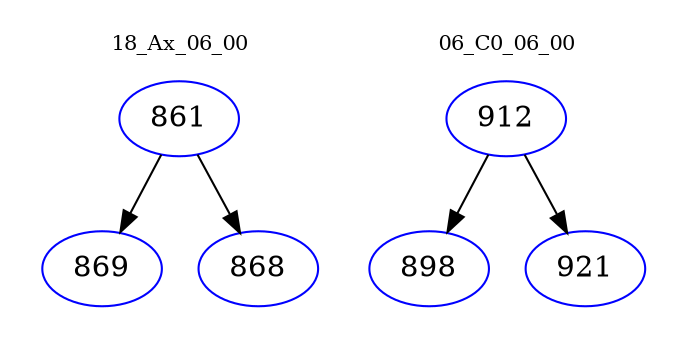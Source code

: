 digraph{
subgraph cluster_0 {
color = white
label = "18_Ax_06_00";
fontsize=10;
T0_861 [label="861", color="blue"]
T0_861 -> T0_869 [color="black"]
T0_869 [label="869", color="blue"]
T0_861 -> T0_868 [color="black"]
T0_868 [label="868", color="blue"]
}
subgraph cluster_1 {
color = white
label = "06_C0_06_00";
fontsize=10;
T1_912 [label="912", color="blue"]
T1_912 -> T1_898 [color="black"]
T1_898 [label="898", color="blue"]
T1_912 -> T1_921 [color="black"]
T1_921 [label="921", color="blue"]
}
}
